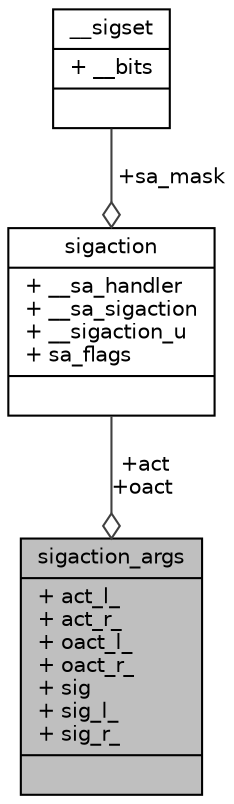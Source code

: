 digraph "sigaction_args"
{
 // LATEX_PDF_SIZE
  edge [fontname="Helvetica",fontsize="10",labelfontname="Helvetica",labelfontsize="10"];
  node [fontname="Helvetica",fontsize="10",shape=record];
  Node1 [label="{sigaction_args\n|+ act_l_\l+ act_r_\l+ oact_l_\l+ oact_r_\l+ sig\l+ sig_l_\l+ sig_r_\l|}",height=0.2,width=0.4,color="black", fillcolor="grey75", style="filled", fontcolor="black",tooltip=" "];
  Node2 -> Node1 [color="grey25",fontsize="10",style="solid",label=" +act\n+oact" ,arrowhead="odiamond",fontname="Helvetica"];
  Node2 [label="{sigaction\n|+ __sa_handler\l+ __sa_sigaction\l+ __sigaction_u\l+ sa_flags\l|}",height=0.2,width=0.4,color="black", fillcolor="white", style="filled",URL="$structsigaction.html",tooltip=" "];
  Node3 -> Node2 [color="grey25",fontsize="10",style="solid",label=" +sa_mask" ,arrowhead="odiamond",fontname="Helvetica"];
  Node3 [label="{__sigset\n|+ __bits\l|}",height=0.2,width=0.4,color="black", fillcolor="white", style="filled",URL="$struct____sigset.html",tooltip=" "];
}

